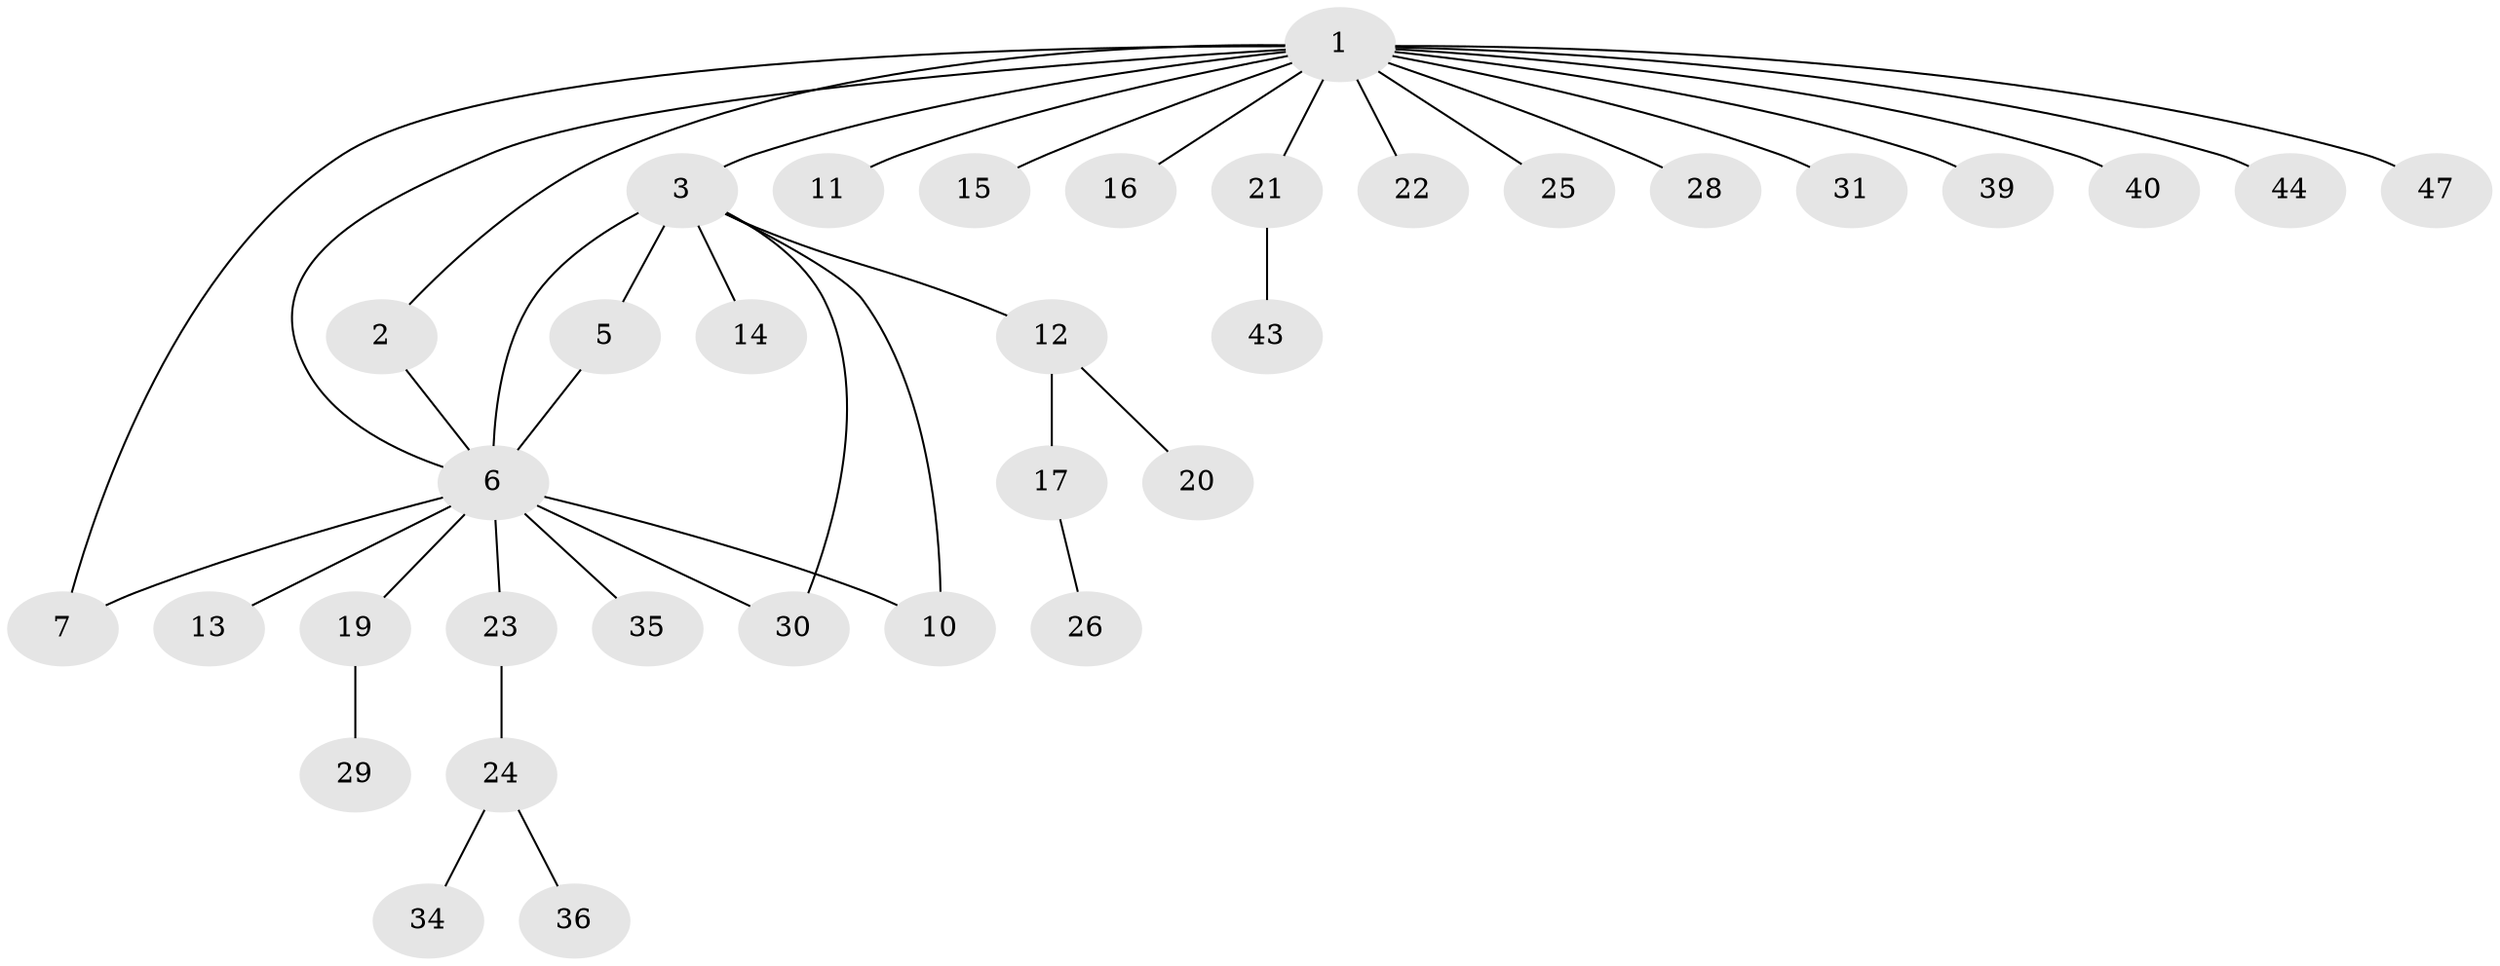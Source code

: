 // Generated by graph-tools (version 1.1) at 2025/24/03/03/25 07:24:15]
// undirected, 34 vertices, 39 edges
graph export_dot {
graph [start="1"]
  node [color=gray90,style=filled];
  1 [super="+4"];
  2 [super="+18"];
  3 [super="+9"];
  5;
  6 [super="+8"];
  7 [super="+45"];
  10;
  11 [super="+49"];
  12 [super="+41"];
  13;
  14 [super="+32"];
  15;
  16;
  17;
  19 [super="+27"];
  20;
  21 [super="+42"];
  22 [super="+38"];
  23;
  24 [super="+48"];
  25;
  26;
  28;
  29 [super="+33"];
  30;
  31 [super="+37"];
  34 [super="+46"];
  35;
  36;
  39;
  40;
  43;
  44;
  47;
  1 -- 2;
  1 -- 15;
  1 -- 21;
  1 -- 28 [weight=2];
  1 -- 31;
  1 -- 3 [weight=2];
  1 -- 7;
  1 -- 39;
  1 -- 40;
  1 -- 11;
  1 -- 44;
  1 -- 47;
  1 -- 16;
  1 -- 22;
  1 -- 25;
  1 -- 6;
  2 -- 6;
  3 -- 5;
  3 -- 12 [weight=2];
  3 -- 30;
  3 -- 10;
  3 -- 14;
  3 -- 6;
  5 -- 6;
  6 -- 10;
  6 -- 13;
  6 -- 19;
  6 -- 35;
  6 -- 23;
  6 -- 7;
  6 -- 30;
  12 -- 17;
  12 -- 20;
  17 -- 26;
  19 -- 29;
  21 -- 43;
  23 -- 24;
  24 -- 34;
  24 -- 36;
}

